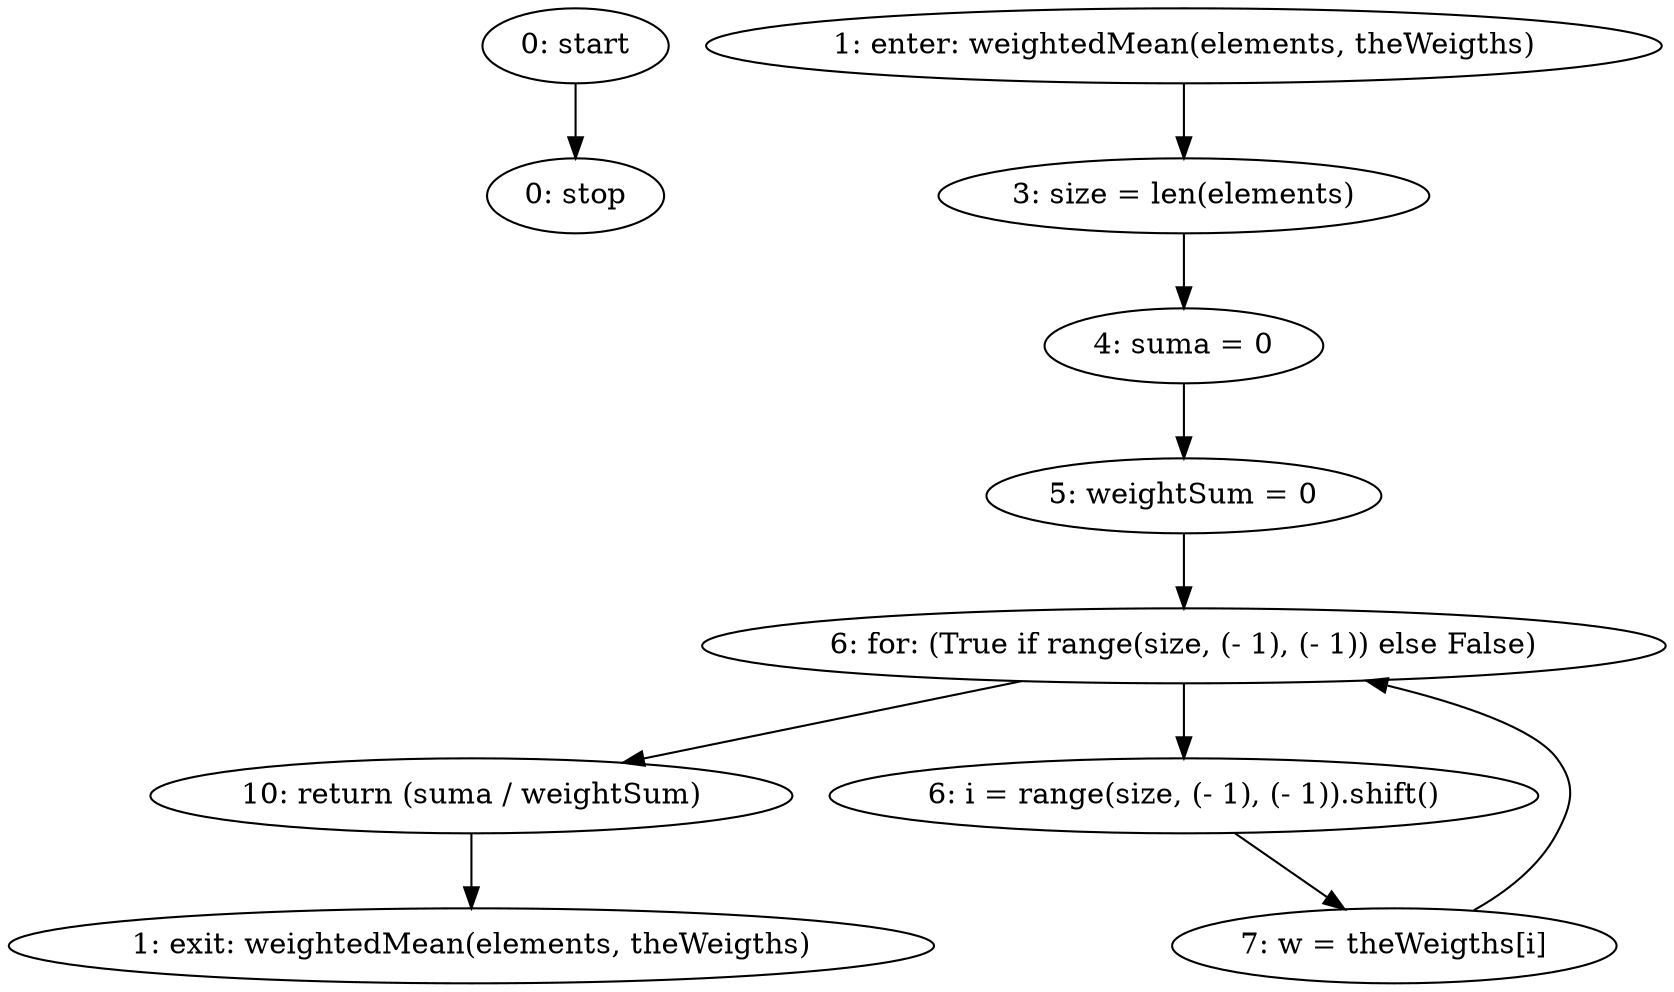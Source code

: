 strict digraph "" {
	node [label="\N"];
	0	[label="0: start"];
	10	[label="0: stop"];
	0 -> 10;
	1	[label="1: enter: weightedMean(elements, theWeigths)"];
	3	[label="3: size = len(elements)"];
	1 -> 3;
	4	[label="4: suma = 0"];
	3 -> 4;
	2	[label="1: exit: weightedMean(elements, theWeigths)"];
	9	[label="10: return (suma / weightSum)"];
	9 -> 2;
	5	[label="5: weightSum = 0"];
	4 -> 5;
	6	[label="6: for: (True if range(size, (- 1), (- 1)) else False)"];
	5 -> 6;
	6 -> 9;
	7	[label="6: i = range(size, (- 1), (- 1)).shift()"];
	6 -> 7;
	8	[label="7: w = theWeigths[i]"];
	7 -> 8;
	8 -> 6;
}

